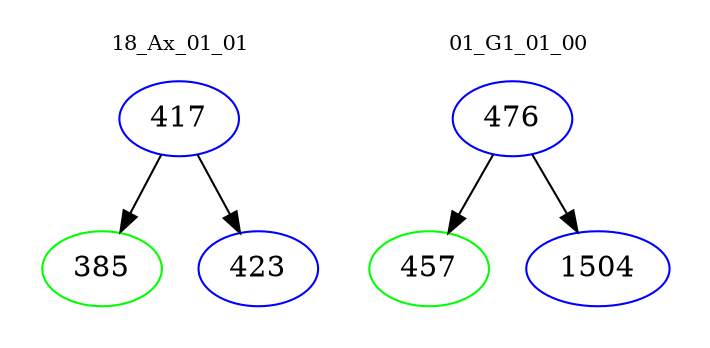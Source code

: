 digraph{
subgraph cluster_0 {
color = white
label = "18_Ax_01_01";
fontsize=10;
T0_417 [label="417", color="blue"]
T0_417 -> T0_385 [color="black"]
T0_385 [label="385", color="green"]
T0_417 -> T0_423 [color="black"]
T0_423 [label="423", color="blue"]
}
subgraph cluster_1 {
color = white
label = "01_G1_01_00";
fontsize=10;
T1_476 [label="476", color="blue"]
T1_476 -> T1_457 [color="black"]
T1_457 [label="457", color="green"]
T1_476 -> T1_1504 [color="black"]
T1_1504 [label="1504", color="blue"]
}
}
